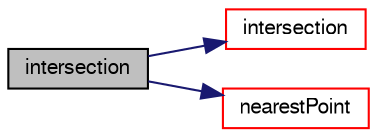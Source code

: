 digraph "intersection"
{
  bgcolor="transparent";
  edge [fontname="FreeSans",fontsize="10",labelfontname="FreeSans",labelfontsize="10"];
  node [fontname="FreeSans",fontsize="10",shape=record];
  rankdir="LR";
  Node195 [label="intersection",height=0.2,width=0.4,color="black", fillcolor="grey75", style="filled", fontcolor="black"];
  Node195 -> Node196 [color="midnightblue",fontsize="10",style="solid",fontname="FreeSans"];
  Node196 [label="intersection",height=0.2,width=0.4,color="red",URL="$a27234.html#ad5d7fcb63824ee7e88be930d911da71a",tooltip="Fast intersection with a ray. "];
  Node195 -> Node211 [color="midnightblue",fontsize="10",style="solid",fontname="FreeSans"];
  Node211 [label="nearestPoint",height=0.2,width=0.4,color="red",URL="$a27234.html#a9df50148579ad77925cdac3af3d6bd2d",tooltip="Return nearest point to face. "];
}

